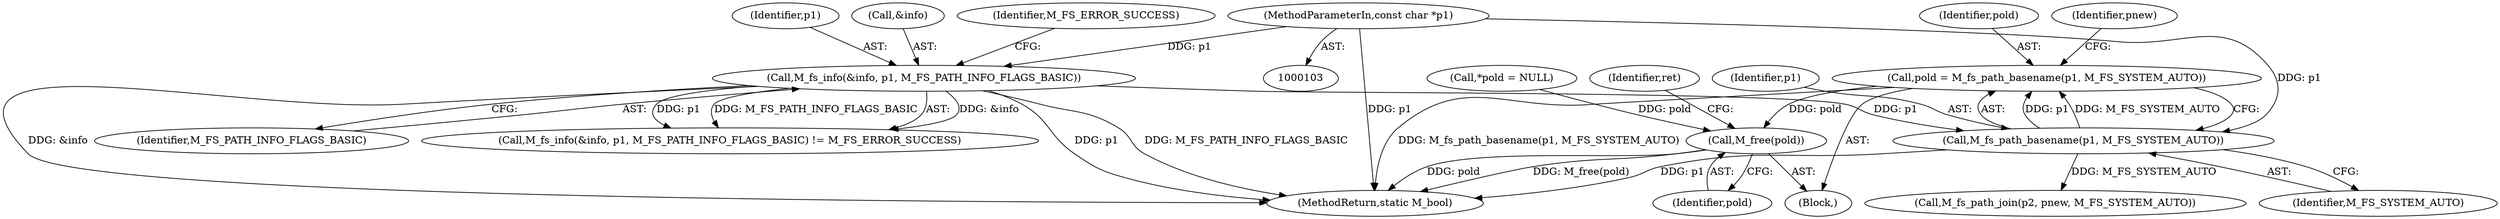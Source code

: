 digraph "0_mstdlib_db124b8f607dd0a40a9aef2d4d468fad433522a7@pointer" {
"1000163" [label="(Call,pold = M_fs_path_basename(p1, M_FS_SYSTEM_AUTO))"];
"1000165" [label="(Call,M_fs_path_basename(p1, M_FS_SYSTEM_AUTO))"];
"1000133" [label="(Call,M_fs_info(&info, p1, M_FS_PATH_INFO_FLAGS_BASIC))"];
"1000104" [label="(MethodParameterIn,const char *p1)"];
"1000188" [label="(Call,M_free(pold))"];
"1000138" [label="(Identifier,M_FS_ERROR_SUCCESS)"];
"1000104" [label="(MethodParameterIn,const char *p1)"];
"1000107" [label="(Block,)"];
"1000113" [label="(Call,*pold = NULL)"];
"1000132" [label="(Call,M_fs_info(&info, p1, M_FS_PATH_INFO_FLAGS_BASIC) != M_FS_ERROR_SUCCESS)"];
"1000164" [label="(Identifier,pold)"];
"1000169" [label="(Identifier,pnew)"];
"1000137" [label="(Identifier,M_FS_PATH_INFO_FLAGS_BASIC)"];
"1000133" [label="(Call,M_fs_info(&info, p1, M_FS_PATH_INFO_FLAGS_BASIC))"];
"1000188" [label="(Call,M_free(pold))"];
"1000136" [label="(Identifier,p1)"];
"1000163" [label="(Call,pold = M_fs_path_basename(p1, M_FS_SYSTEM_AUTO))"];
"1000166" [label="(Identifier,p1)"];
"1000165" [label="(Call,M_fs_path_basename(p1, M_FS_SYSTEM_AUTO))"];
"1000189" [label="(Identifier,pold)"];
"1000191" [label="(Identifier,ret)"];
"1000170" [label="(Call,M_fs_path_join(p2, pnew, M_FS_SYSTEM_AUTO))"];
"1000167" [label="(Identifier,M_FS_SYSTEM_AUTO)"];
"1000192" [label="(MethodReturn,static M_bool)"];
"1000134" [label="(Call,&info)"];
"1000163" -> "1000107"  [label="AST: "];
"1000163" -> "1000165"  [label="CFG: "];
"1000164" -> "1000163"  [label="AST: "];
"1000165" -> "1000163"  [label="AST: "];
"1000169" -> "1000163"  [label="CFG: "];
"1000163" -> "1000192"  [label="DDG: M_fs_path_basename(p1, M_FS_SYSTEM_AUTO)"];
"1000165" -> "1000163"  [label="DDG: p1"];
"1000165" -> "1000163"  [label="DDG: M_FS_SYSTEM_AUTO"];
"1000163" -> "1000188"  [label="DDG: pold"];
"1000165" -> "1000167"  [label="CFG: "];
"1000166" -> "1000165"  [label="AST: "];
"1000167" -> "1000165"  [label="AST: "];
"1000165" -> "1000192"  [label="DDG: p1"];
"1000133" -> "1000165"  [label="DDG: p1"];
"1000104" -> "1000165"  [label="DDG: p1"];
"1000165" -> "1000170"  [label="DDG: M_FS_SYSTEM_AUTO"];
"1000133" -> "1000132"  [label="AST: "];
"1000133" -> "1000137"  [label="CFG: "];
"1000134" -> "1000133"  [label="AST: "];
"1000136" -> "1000133"  [label="AST: "];
"1000137" -> "1000133"  [label="AST: "];
"1000138" -> "1000133"  [label="CFG: "];
"1000133" -> "1000192"  [label="DDG: &info"];
"1000133" -> "1000192"  [label="DDG: p1"];
"1000133" -> "1000192"  [label="DDG: M_FS_PATH_INFO_FLAGS_BASIC"];
"1000133" -> "1000132"  [label="DDG: &info"];
"1000133" -> "1000132"  [label="DDG: p1"];
"1000133" -> "1000132"  [label="DDG: M_FS_PATH_INFO_FLAGS_BASIC"];
"1000104" -> "1000133"  [label="DDG: p1"];
"1000104" -> "1000103"  [label="AST: "];
"1000104" -> "1000192"  [label="DDG: p1"];
"1000188" -> "1000107"  [label="AST: "];
"1000188" -> "1000189"  [label="CFG: "];
"1000189" -> "1000188"  [label="AST: "];
"1000191" -> "1000188"  [label="CFG: "];
"1000188" -> "1000192"  [label="DDG: M_free(pold)"];
"1000188" -> "1000192"  [label="DDG: pold"];
"1000113" -> "1000188"  [label="DDG: pold"];
}
